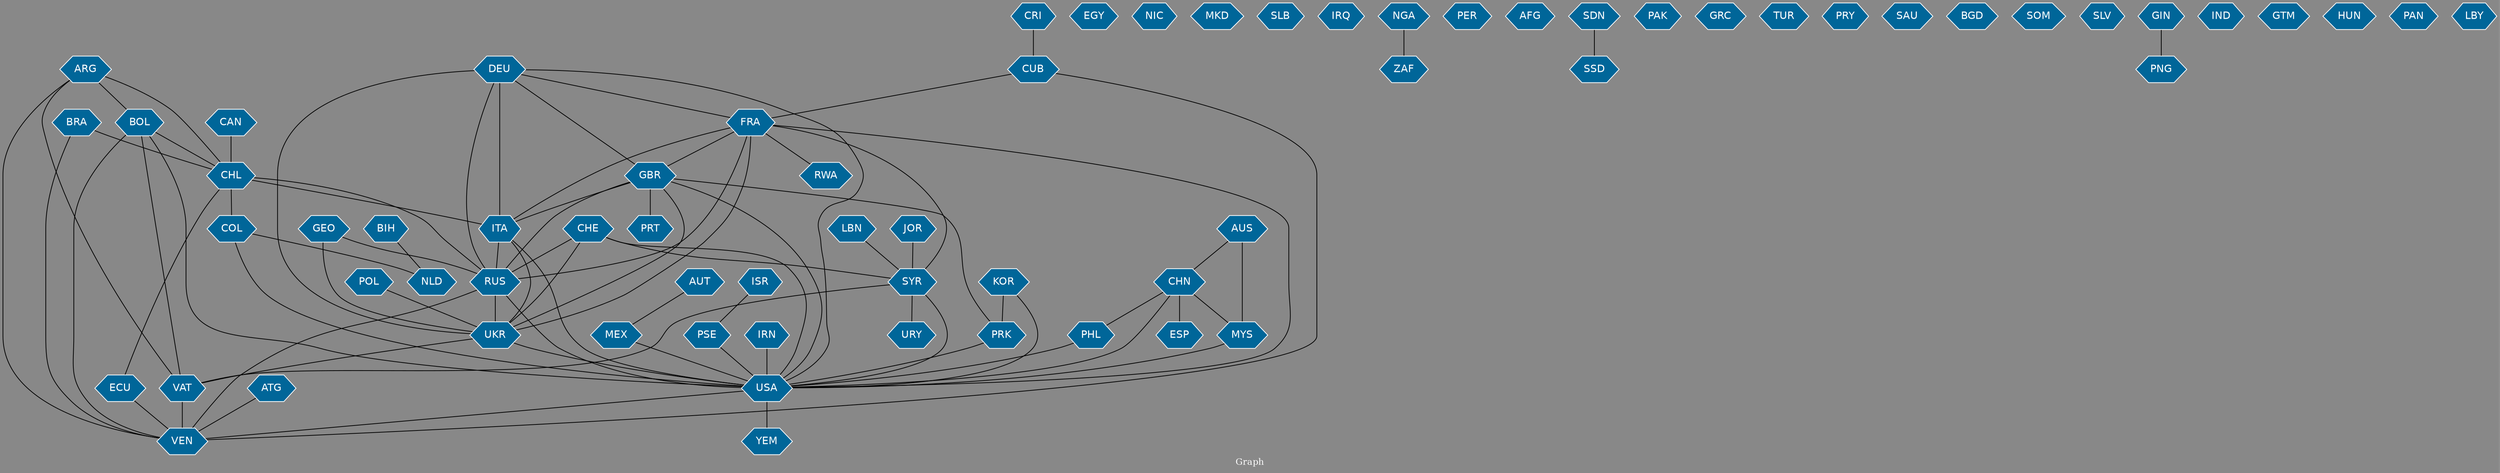 // Countries together in item graph
graph {
	graph [bgcolor="#888888" fontcolor=white fontsize=12 label="Graph" outputorder=edgesfirst overlap=prism]
	node [color=white fillcolor="#006699" fontcolor=white fontname=Helvetica shape=hexagon style=filled]
	edge [arrowhead=open color=black fontcolor=white fontname=Courier fontsize=12]
		ARG [label=ARG]
		RUS [label=RUS]
		UKR [label=UKR]
		FRA [label=FRA]
		KOR [label=KOR]
		PRK [label=PRK]
		RWA [label=RWA]
		USA [label=USA]
		CHL [label=CHL]
		BRA [label=BRA]
		ISR [label=ISR]
		VEN [label=VEN]
		CAN [label=CAN]
		SYR [label=SYR]
		VAT [label=VAT]
		GEO [label=GEO]
		EGY [label=EGY]
		MYS [label=MYS]
		AUS [label=AUS]
		CHN [label=CHN]
		MEX [label=MEX]
		BOL [label=BOL]
		COL [label=COL]
		URY [label=URY]
		NIC [label=NIC]
		PSE [label=PSE]
		CHE [label=CHE]
		ATG [label=ATG]
		MKD [label=MKD]
		SLB [label=SLB]
		IRQ [label=IRQ]
		DEU [label=DEU]
		CUB [label=CUB]
		ZAF [label=ZAF]
		ECU [label=ECU]
		ESP [label=ESP]
		PER [label=PER]
		GBR [label=GBR]
		AFG [label=AFG]
		SSD [label=SSD]
		PAK [label=PAK]
		ITA [label=ITA]
		LBN [label=LBN]
		POL [label=POL]
		GRC [label=GRC]
		TUR [label=TUR]
		CRI [label=CRI]
		IRN [label=IRN]
		PRY [label=PRY]
		SAU [label=SAU]
		BGD [label=BGD]
		NLD [label=NLD]
		BIH [label=BIH]
		AUT [label=AUT]
		SOM [label=SOM]
		NGA [label=NGA]
		SLV [label=SLV]
		GIN [label=GIN]
		PNG [label=PNG]
		IND [label=IND]
		JOR [label=JOR]
		YEM [label=YEM]
		GTM [label=GTM]
		PRT [label=PRT]
		HUN [label=HUN]
		SDN [label=SDN]
		PAN [label=PAN]
		LBY [label=LBY]
		PHL [label=PHL]
			CHN -- ESP [weight=1]
			ATG -- VEN [weight=1]
			FRA -- USA [weight=1]
			SYR -- USA [weight=1]
			DEU -- UKR [weight=3]
			KOR -- PRK [weight=7]
			ISR -- PSE [weight=6]
			DEU -- RUS [weight=4]
			RUS -- VEN [weight=1]
			SYR -- VAT [weight=1]
			FRA -- GBR [weight=2]
			KOR -- USA [weight=3]
			CHN -- USA [weight=2]
			ITA -- RUS [weight=2]
			CHE -- RUS [weight=7]
			BOL -- VAT [weight=1]
			GIN -- PNG [weight=2]
			CHL -- COL [weight=1]
			DEU -- FRA [weight=2]
			BRA -- CHL [weight=1]
			FRA -- ITA [weight=2]
			BOL -- VEN [weight=4]
			CHE -- SYR [weight=1]
			PHL -- USA [weight=1]
			MYS -- USA [weight=1]
			COL -- NLD [weight=1]
			ARG -- BOL [weight=1]
			CHL -- ECU [weight=1]
			ITA -- UKR [weight=1]
			SDN -- SSD [weight=2]
			ARG -- CHL [weight=1]
			DEU -- GBR [weight=2]
			GBR -- PRT [weight=1]
			DEU -- ITA [weight=4]
			FRA -- SYR [weight=4]
			GBR -- USA [weight=2]
			MEX -- USA [weight=2]
			ARG -- VAT [weight=1]
			NGA -- ZAF [weight=1]
			VAT -- VEN [weight=3]
			CRI -- CUB [weight=1]
			CHE -- USA [weight=1]
			CUB -- FRA [weight=1]
			CHL -- ITA [weight=2]
			RUS -- USA [weight=7]
			CHE -- UKR [weight=6]
			BIH -- NLD [weight=1]
			LBN -- SYR [weight=1]
			UKR -- USA [weight=3]
			RUS -- UKR [weight=62]
			ITA -- USA [weight=1]
			BOL -- CHL [weight=1]
			CHN -- PHL [weight=1]
			USA -- VEN [weight=2]
			FRA -- RUS [weight=3]
			IRN -- USA [weight=2]
			GEO -- UKR [weight=1]
			GBR -- ITA [weight=2]
			BRA -- VEN [weight=1]
			JOR -- SYR [weight=1]
			COL -- USA [weight=1]
			DEU -- USA [weight=1]
			POL -- UKR [weight=1]
			CHN -- MYS [weight=2]
			GBR -- RUS [weight=2]
			USA -- YEM [weight=1]
			ARG -- VEN [weight=1]
			AUS -- CHN [weight=1]
			CHL -- RUS [weight=1]
			PSE -- USA [weight=1]
			FRA -- RWA [weight=1]
			PRK -- USA [weight=5]
			ECU -- VEN [weight=1]
			FRA -- UKR [weight=2]
			UKR -- VAT [weight=1]
			BOL -- USA [weight=1]
			SYR -- URY [weight=1]
			GBR -- UKR [weight=1]
			CAN -- CHL [weight=3]
			AUT -- MEX [weight=1]
			GEO -- RUS [weight=1]
			GBR -- PRK [weight=1]
			CUB -- VEN [weight=1]
			AUS -- MYS [weight=5]
}